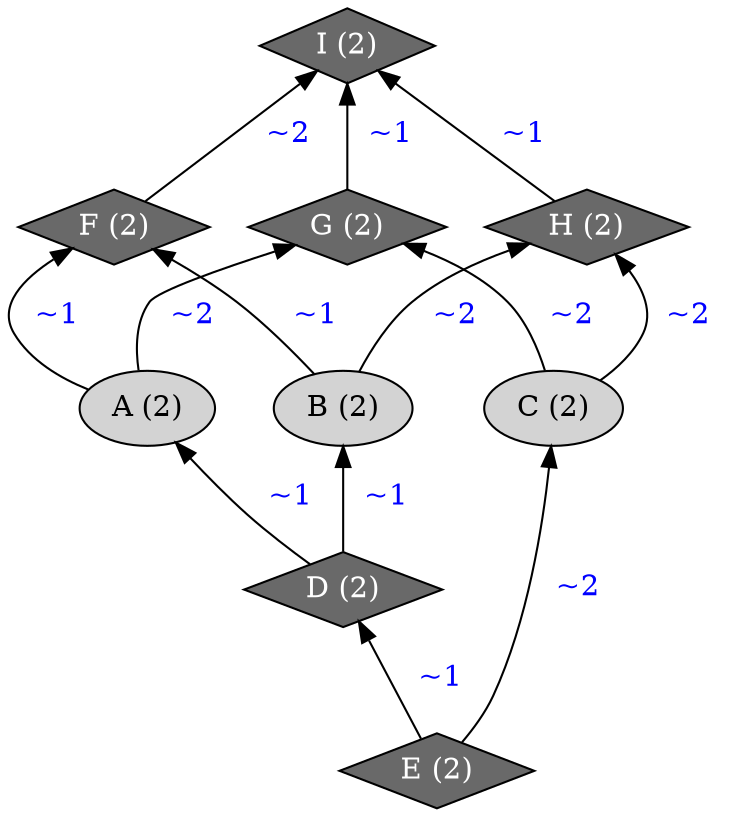 digraph modelSetLattice{
rankdir="BT"
1 [label=<A (2)>, style="filled", fillcolor="lightgray"]
2 [label=<B (2)>, style="filled", fillcolor="lightgray"]
3 [label=<C (2)>, style="filled", fillcolor="lightgray"]
4 [label=<D (2)>, style="filled", shape="diamond", fillcolor="dimgray", fontcolor="white"]
5 [label=<E (2)>, style="filled", shape="diamond", fillcolor="dimgray", fontcolor="white"]
6 [label=<F (2)>, style="filled", shape="diamond", fillcolor="dimgray", fontcolor="white"]
7 [label=<G (2)>, style="filled", shape="diamond", fillcolor="dimgray", fontcolor="white"]
8 [label=<H (2)>, style="filled", shape="diamond", fillcolor="dimgray", fontcolor="white"]
9 [label=<I (2)>, style="filled", shape="diamond", fillcolor="dimgray", fontcolor="white"]
1 -> 6 [label=<  <font color="blue">~1</font>  >]
1 -> 7 [label=<  <font color="blue">~2</font>  >]
2 -> 6 [label=<  <font color="blue">~1</font>  >]
2 -> 8 [label=<  <font color="blue">~2</font>  >]
3 -> 7 [label=<  <font color="blue">~2</font>  >]
3 -> 8 [label=<  <font color="blue">~2</font>  >]
4 -> 1 [label=<  <font color="blue">~1</font>  >]
4 -> 2 [label=<  <font color="blue">~1</font>  >]
5 -> 3 [label=<  <font color="blue">~2</font>  >]
5 -> 4 [label=<  <font color="blue">~1</font>  >]
6 -> 9 [label=<  <font color="blue">~2</font>  >]
7 -> 9 [label=<  <font color="blue">~1</font>  >]
8 -> 9 [label=<  <font color="blue">~1</font>  >]
}
